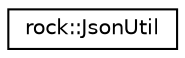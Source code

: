 digraph "类继承关系图"
{
 // LATEX_PDF_SIZE
  edge [fontname="Helvetica",fontsize="10",labelfontname="Helvetica",labelfontsize="10"];
  node [fontname="Helvetica",fontsize="10",shape=record];
  rankdir="LR";
  Node0 [label="rock::JsonUtil",height=0.2,width=0.4,color="black", fillcolor="white", style="filled",URL="$classrock_1_1JsonUtil.html",tooltip=" "];
}
